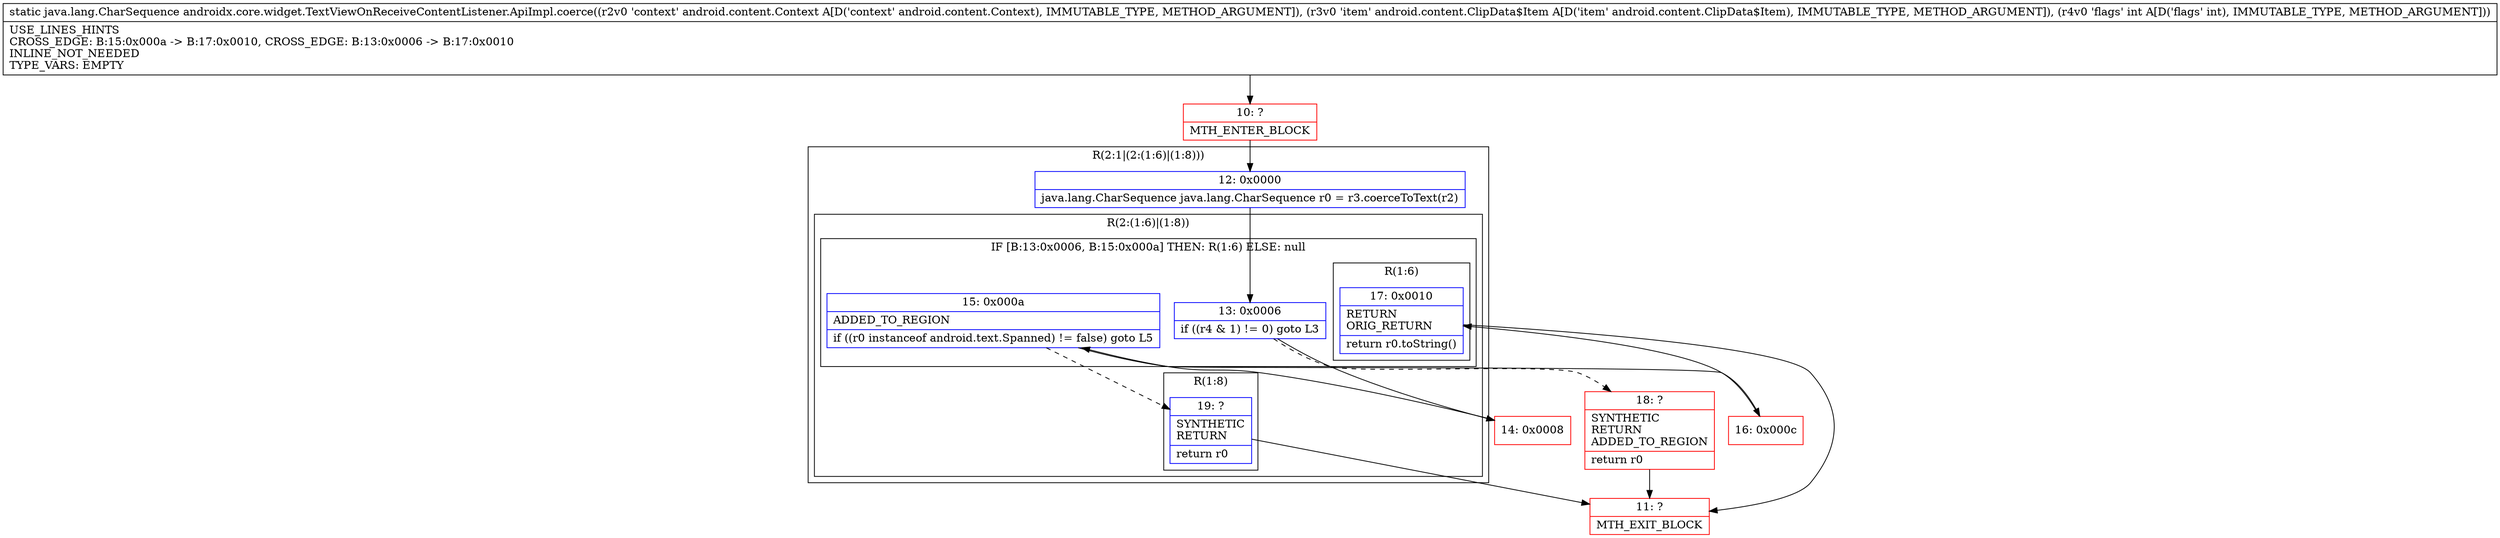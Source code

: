 digraph "CFG forandroidx.core.widget.TextViewOnReceiveContentListener.ApiImpl.coerce(Landroid\/content\/Context;Landroid\/content\/ClipData$Item;I)Ljava\/lang\/CharSequence;" {
subgraph cluster_Region_1864271847 {
label = "R(2:1|(2:(1:6)|(1:8)))";
node [shape=record,color=blue];
Node_12 [shape=record,label="{12\:\ 0x0000|java.lang.CharSequence java.lang.CharSequence r0 = r3.coerceToText(r2)\l}"];
subgraph cluster_Region_2068700091 {
label = "R(2:(1:6)|(1:8))";
node [shape=record,color=blue];
subgraph cluster_IfRegion_1101665535 {
label = "IF [B:13:0x0006, B:15:0x000a] THEN: R(1:6) ELSE: null";
node [shape=record,color=blue];
Node_13 [shape=record,label="{13\:\ 0x0006|if ((r4 & 1) != 0) goto L3\l}"];
Node_15 [shape=record,label="{15\:\ 0x000a|ADDED_TO_REGION\l|if ((r0 instanceof android.text.Spanned) != false) goto L5\l}"];
subgraph cluster_Region_1105743142 {
label = "R(1:6)";
node [shape=record,color=blue];
Node_17 [shape=record,label="{17\:\ 0x0010|RETURN\lORIG_RETURN\l|return r0.toString()\l}"];
}
}
subgraph cluster_Region_2046786219 {
label = "R(1:8)";
node [shape=record,color=blue];
Node_19 [shape=record,label="{19\:\ ?|SYNTHETIC\lRETURN\l|return r0\l}"];
}
}
}
Node_10 [shape=record,color=red,label="{10\:\ ?|MTH_ENTER_BLOCK\l}"];
Node_14 [shape=record,color=red,label="{14\:\ 0x0008}"];
Node_16 [shape=record,color=red,label="{16\:\ 0x000c}"];
Node_11 [shape=record,color=red,label="{11\:\ ?|MTH_EXIT_BLOCK\l}"];
Node_18 [shape=record,color=red,label="{18\:\ ?|SYNTHETIC\lRETURN\lADDED_TO_REGION\l|return r0\l}"];
MethodNode[shape=record,label="{static java.lang.CharSequence androidx.core.widget.TextViewOnReceiveContentListener.ApiImpl.coerce((r2v0 'context' android.content.Context A[D('context' android.content.Context), IMMUTABLE_TYPE, METHOD_ARGUMENT]), (r3v0 'item' android.content.ClipData$Item A[D('item' android.content.ClipData$Item), IMMUTABLE_TYPE, METHOD_ARGUMENT]), (r4v0 'flags' int A[D('flags' int), IMMUTABLE_TYPE, METHOD_ARGUMENT]))  | USE_LINES_HINTS\lCROSS_EDGE: B:15:0x000a \-\> B:17:0x0010, CROSS_EDGE: B:13:0x0006 \-\> B:17:0x0010\lINLINE_NOT_NEEDED\lTYPE_VARS: EMPTY\l}"];
MethodNode -> Node_10;Node_12 -> Node_13;
Node_13 -> Node_14;
Node_13 -> Node_18[style=dashed];
Node_15 -> Node_16;
Node_15 -> Node_19[style=dashed];
Node_17 -> Node_11;
Node_19 -> Node_11;
Node_10 -> Node_12;
Node_14 -> Node_15;
Node_16 -> Node_17;
Node_18 -> Node_11;
}

